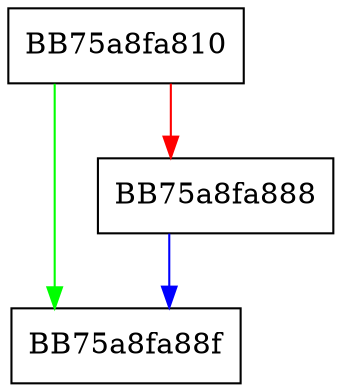 digraph get_driver_stats {
  node [shape="box"];
  graph [splines=ortho];
  BB75a8fa810 -> BB75a8fa88f [color="green"];
  BB75a8fa810 -> BB75a8fa888 [color="red"];
  BB75a8fa888 -> BB75a8fa88f [color="blue"];
}